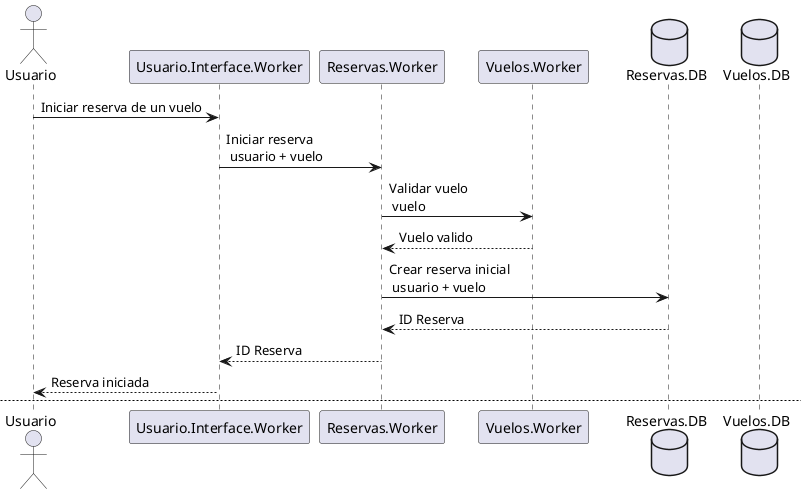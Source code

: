 @startuml Secuencia Reservar Vuelo

actor Usuario
participant Usuario.Interface.Worker
participant Reservas.Worker
participant Vuelos.Worker
database Reservas.DB
database Vuelos.DB


Usuario -> Usuario.Interface.Worker: Iniciar reserva de un vuelo
Usuario.Interface.Worker -> Reservas.Worker: Iniciar reserva \n usuario + vuelo
Reservas.Worker -> Vuelos.Worker: Validar vuelo \n vuelo
Reservas.Worker <-- Vuelos.Worker: Vuelo valido
Reservas.Worker -> Reservas.DB: Crear reserva inicial \n usuario + vuelo
Reservas.Worker <-- Reservas.DB: ID Reserva
Reservas.Worker --> Usuario.Interface.Worker: ID Reserva
Usuario.Interface.Worker --> Usuario: Reserva iniciada


newpage

Usuario -> Usuario.Interface.Worker: Reservar vuelo \n reserva_id + asientos
Usuario.Interface.Worker -> Reservas.Worker: Reservar vuelo \n reserva_id + asientos
activate Reservas.Worker 
Reservas.Worker -> Vuelos.Worker: Validar vuelo \n vuelo
Reservas.Worker <-- Vuelos.Worker: Vuelo valido
Reservas.Worker -> Vuelos.Worker: Asignar asientos \n vuelo + asientos
Vuelos.Worker -> Vuelos.DB: Fetch vuelo \n vuelo_id
activate Vuelos.Worker
Vuelos.Worker <-- Vuelos.DB: Devuelve el vuelo
Vuelos.Worker -> Vuelos.Worker: Validar asientos \n vuelo + asientos

Reservas.Worker <-- Vuelos.Worker: Asientos asignados
deactivate Vuelos.Worker
Reservas.Worker -> Reservas.DB: Confirmar reserva
Reservas.Worker <-- Reservas.DB: Reserva confirmada \n OK
Reservas.Worker --> Usuario.Interface.Worker: Reserva confirmada
deactivate Reservas.Worker 
Usuario.Interface.Worker --> Usuario: Reserva confirmada 


@enduml
